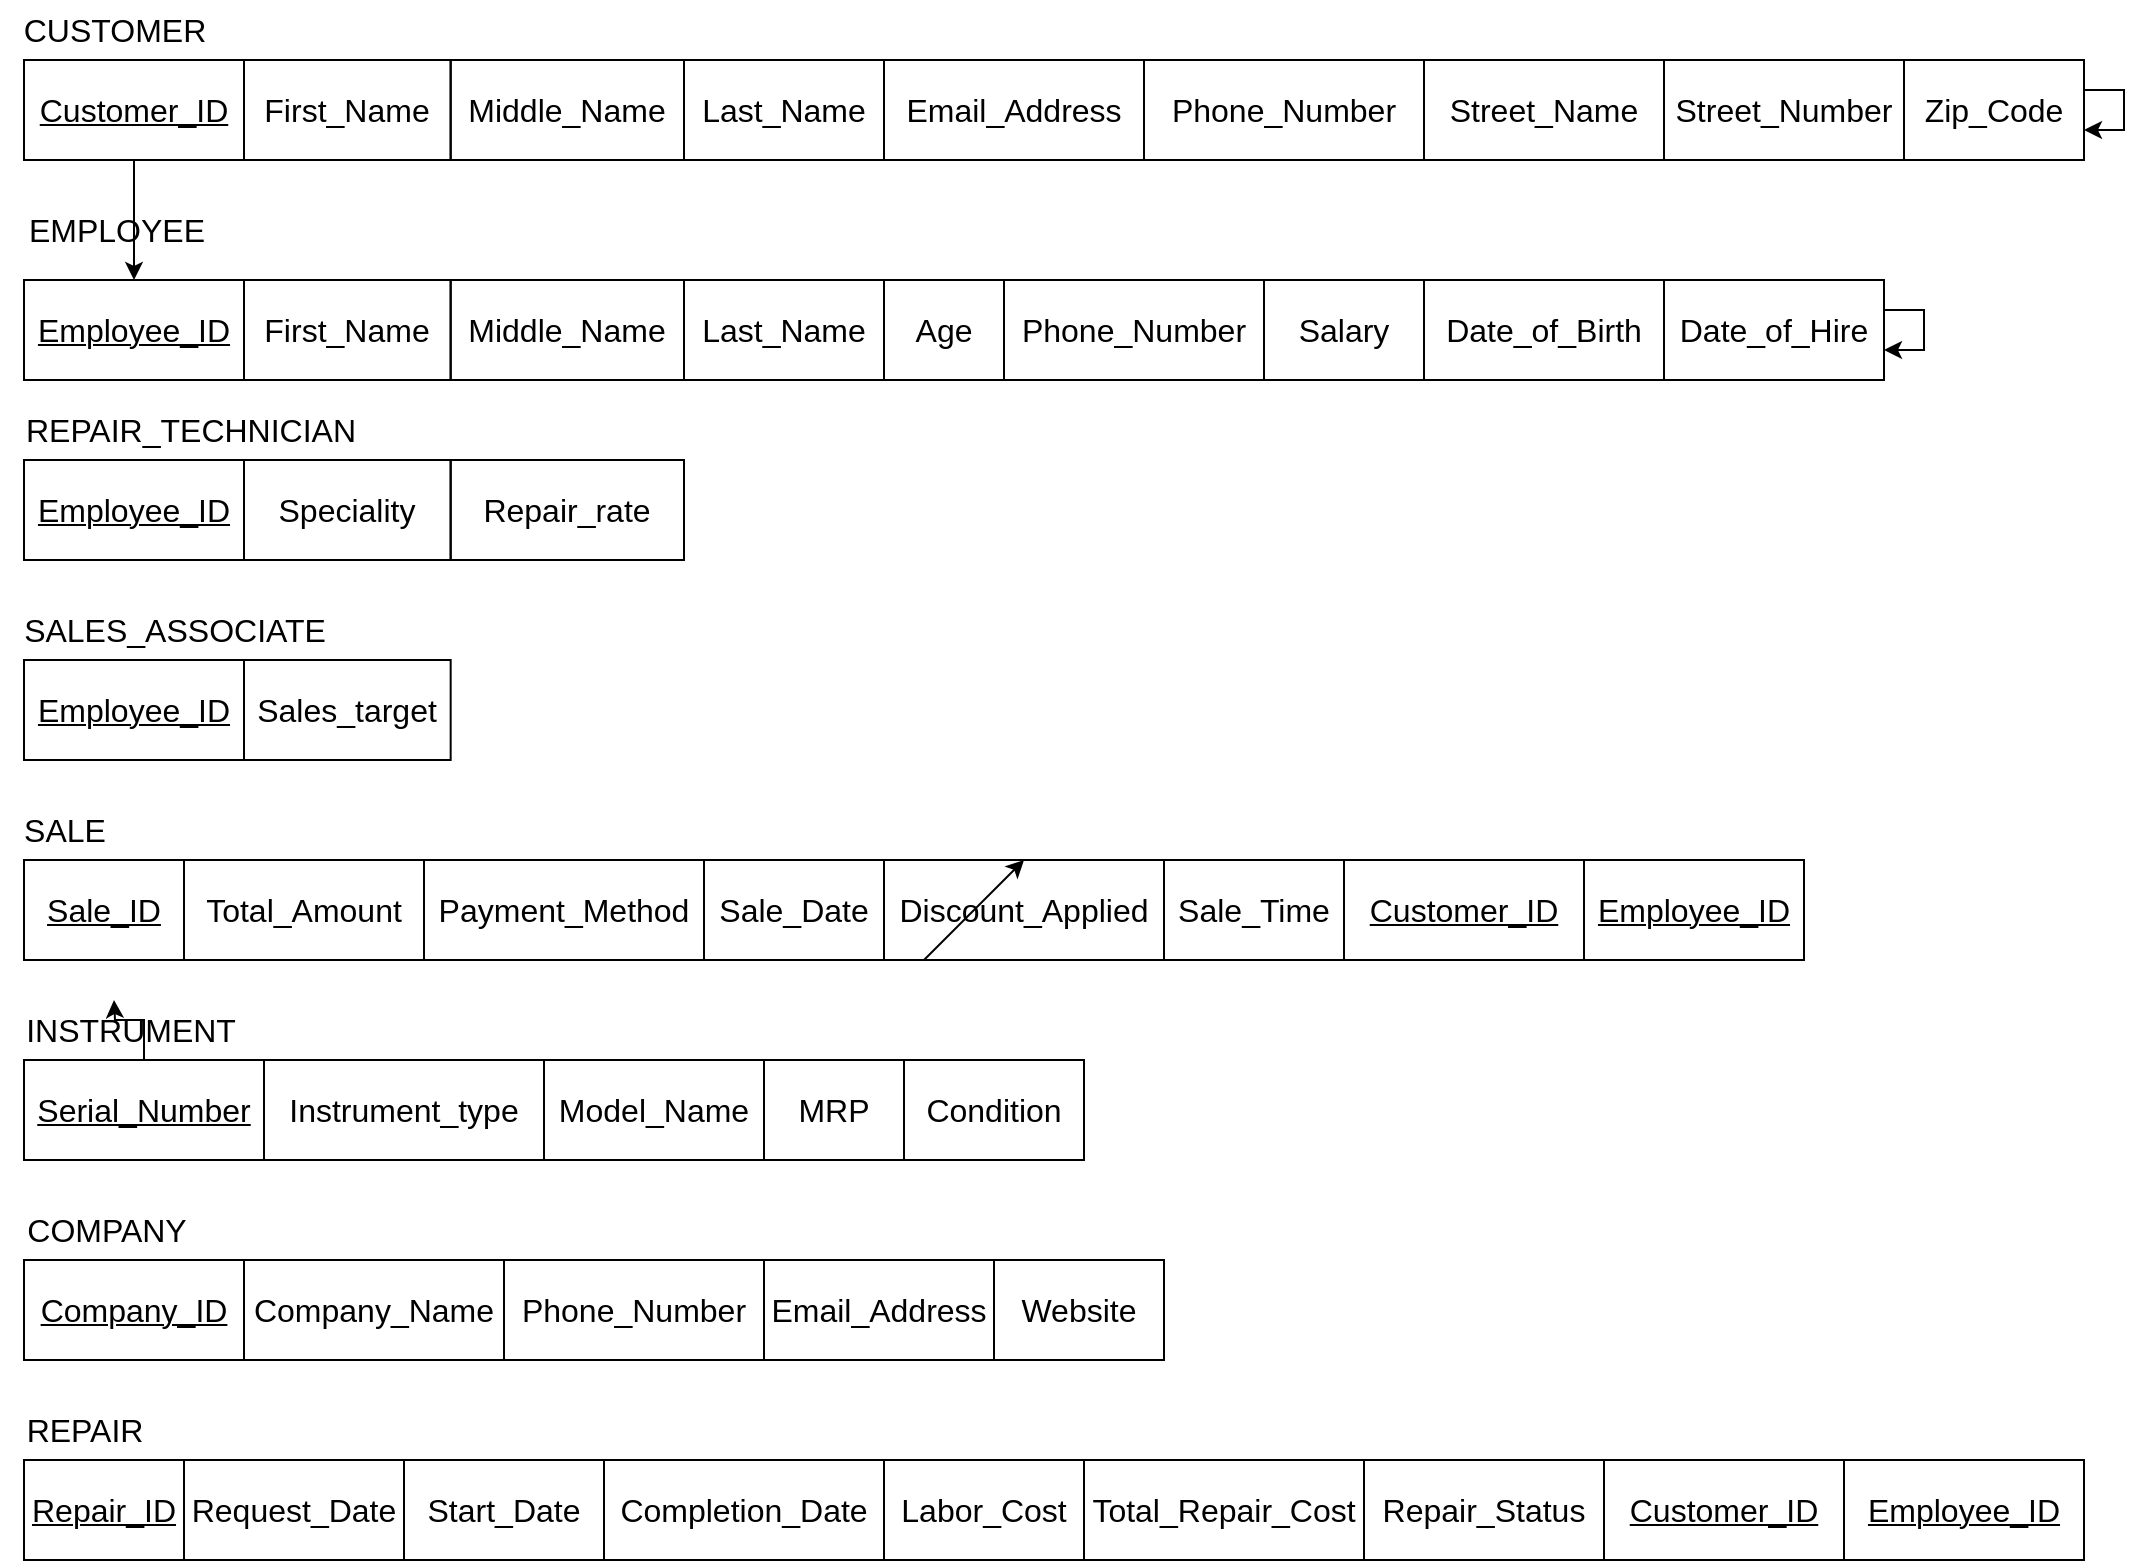 <mxfile version="28.0.9">
  <diagram name="Page-1" id="nyhaTgFbLSo5L8F2odN6">
    <mxGraphModel dx="1426" dy="785" grid="1" gridSize="10" guides="1" tooltips="1" connect="0" arrows="1" fold="1" page="1" pageScale="1" pageWidth="1169" pageHeight="827" background="light-dark(#FFFFFF,#FFFFFF)" math="0" shadow="0">
      <root>
        <mxCell id="0" />
        <mxCell id="1" parent="0" />
        <mxCell id="7J4mst942xka8f7Hf3pl-36" value="&lt;font&gt;&lt;span style=&quot;font-size: 16px;&quot;&gt;CUSTOMER&lt;/span&gt;&lt;/font&gt;" style="text;html=1;align=center;verticalAlign=middle;resizable=0;points=[];autosize=1;strokeColor=none;fillColor=none;fontColor=light-dark(#000000,#000000);" parent="1" vertex="1">
          <mxGeometry x="30" y="20" width="110" height="30" as="geometry" />
        </mxCell>
        <mxCell id="7J4mst942xka8f7Hf3pl-37" value="" style="group" parent="1" vertex="1" connectable="0">
          <mxGeometry x="40" y="50" width="1030" height="50" as="geometry" />
        </mxCell>
        <mxCell id="7J4mst942xka8f7Hf3pl-9" value="&lt;u&gt;&lt;font style=&quot;font-size: 16px;&quot;&gt;Customer_ID&lt;/font&gt;&lt;/u&gt;" style="whiteSpace=wrap;html=1;align=center;fillColor=none;fontColor=light-dark(#000000,#000000);labelBorderColor=none;strokeColor=light-dark(#000000,#000000);" parent="7J4mst942xka8f7Hf3pl-37" vertex="1">
          <mxGeometry width="110" height="50" as="geometry" />
        </mxCell>
        <mxCell id="7J4mst942xka8f7Hf3pl-25" value="&lt;span style=&quot;font-size: 16px;&quot;&gt;First_Name&lt;/span&gt;" style="whiteSpace=wrap;html=1;align=center;fillColor=none;fontColor=light-dark(#000000,#000000);labelBorderColor=none;strokeColor=light-dark(#000000,#000000);" parent="7J4mst942xka8f7Hf3pl-37" vertex="1">
          <mxGeometry x="110" width="103.33" height="50" as="geometry" />
        </mxCell>
        <mxCell id="7J4mst942xka8f7Hf3pl-26" value="&lt;span style=&quot;font-size: 16px;&quot;&gt;Middle_Name&lt;/span&gt;" style="whiteSpace=wrap;html=1;align=center;fillColor=none;fontColor=light-dark(#000000,#000000);labelBorderColor=none;strokeColor=light-dark(#000000,#000000);" parent="7J4mst942xka8f7Hf3pl-37" vertex="1">
          <mxGeometry x="213.33" width="116.67" height="50" as="geometry" />
        </mxCell>
        <mxCell id="7J4mst942xka8f7Hf3pl-27" value="&lt;span style=&quot;font-size: 16px;&quot;&gt;Last_Name&lt;/span&gt;" style="whiteSpace=wrap;html=1;align=center;fillColor=none;fontColor=light-dark(#000000,#000000);labelBorderColor=none;strokeColor=light-dark(#000000,#000000);" parent="7J4mst942xka8f7Hf3pl-37" vertex="1">
          <mxGeometry x="330" width="100" height="50" as="geometry" />
        </mxCell>
        <mxCell id="7J4mst942xka8f7Hf3pl-28" value="&lt;span style=&quot;font-size: 16px;&quot;&gt;Email_Address&lt;/span&gt;" style="whiteSpace=wrap;html=1;align=center;fillColor=none;fontColor=light-dark(#000000,#000000);labelBorderColor=none;strokeColor=light-dark(#000000,#000000);" parent="7J4mst942xka8f7Hf3pl-37" vertex="1">
          <mxGeometry x="430" width="130" height="50" as="geometry" />
        </mxCell>
        <mxCell id="7J4mst942xka8f7Hf3pl-29" value="&lt;span style=&quot;font-size: 16px;&quot;&gt;Street_Name&lt;/span&gt;" style="whiteSpace=wrap;html=1;align=center;fillColor=none;fontColor=light-dark(#000000,#000000);labelBorderColor=none;strokeColor=light-dark(#000000,#000000);" parent="7J4mst942xka8f7Hf3pl-37" vertex="1">
          <mxGeometry x="700" width="120" height="50" as="geometry" />
        </mxCell>
        <mxCell id="7J4mst942xka8f7Hf3pl-30" value="&lt;span style=&quot;font-size: 16px;&quot;&gt;Street_Number&lt;/span&gt;" style="whiteSpace=wrap;html=1;align=center;fillColor=none;fontColor=light-dark(#000000,#000000);labelBorderColor=none;strokeColor=light-dark(#000000,#000000);" parent="7J4mst942xka8f7Hf3pl-37" vertex="1">
          <mxGeometry x="820" width="120" height="50" as="geometry" />
        </mxCell>
        <mxCell id="7J4mst942xka8f7Hf3pl-31" value="&lt;span style=&quot;font-size: 16px;&quot;&gt;Zip_Code&lt;/span&gt;" style="whiteSpace=wrap;html=1;align=center;fillColor=none;fontColor=light-dark(#000000,#000000);labelBorderColor=none;strokeColor=light-dark(#000000,#000000);" parent="7J4mst942xka8f7Hf3pl-37" vertex="1">
          <mxGeometry x="940" width="90" height="50" as="geometry" />
        </mxCell>
        <mxCell id="7J4mst942xka8f7Hf3pl-32" value="&lt;span style=&quot;font-size: 16px;&quot;&gt;Phone_Number&lt;/span&gt;" style="whiteSpace=wrap;html=1;align=center;fillColor=none;fontColor=light-dark(#000000,#000000);labelBorderColor=none;strokeColor=light-dark(#000000,#000000);" parent="7J4mst942xka8f7Hf3pl-37" vertex="1">
          <mxGeometry x="560" width="140" height="50" as="geometry" />
        </mxCell>
        <mxCell id="7J4mst942xka8f7Hf3pl-33" style="edgeStyle=orthogonalEdgeStyle;rounded=0;orthogonalLoop=1;jettySize=auto;html=1;" parent="7J4mst942xka8f7Hf3pl-37" source="7J4mst942xka8f7Hf3pl-31" target="7J4mst942xka8f7Hf3pl-31" edge="1">
          <mxGeometry relative="1" as="geometry" />
        </mxCell>
        <mxCell id="7J4mst942xka8f7Hf3pl-51" value="" style="group" parent="1" vertex="1" connectable="0">
          <mxGeometry x="40" y="250" width="930" height="50" as="geometry" />
        </mxCell>
        <mxCell id="7J4mst942xka8f7Hf3pl-52" value="&lt;u&gt;&lt;font style=&quot;font-size: 16px;&quot;&gt;Employee_ID&lt;/font&gt;&lt;/u&gt;" style="whiteSpace=wrap;html=1;align=center;fillColor=none;fontColor=light-dark(#000000,#000000);labelBorderColor=none;strokeColor=light-dark(#000000,#000000);" parent="7J4mst942xka8f7Hf3pl-51" vertex="1">
          <mxGeometry width="110" height="50" as="geometry" />
        </mxCell>
        <mxCell id="7J4mst942xka8f7Hf3pl-53" value="&lt;span style=&quot;font-size: 16px;&quot;&gt;Speciality&lt;/span&gt;" style="whiteSpace=wrap;html=1;align=center;fillColor=none;fontColor=light-dark(#000000,#000000);labelBorderColor=none;strokeColor=light-dark(#000000,#000000);" parent="7J4mst942xka8f7Hf3pl-51" vertex="1">
          <mxGeometry x="110" width="103.33" height="50" as="geometry" />
        </mxCell>
        <mxCell id="7J4mst942xka8f7Hf3pl-54" value="&lt;span style=&quot;font-size: 16px;&quot;&gt;Repair_rate&lt;/span&gt;" style="whiteSpace=wrap;html=1;align=center;fillColor=none;fontColor=light-dark(#000000,#000000);labelBorderColor=none;strokeColor=light-dark(#000000,#000000);" parent="7J4mst942xka8f7Hf3pl-51" vertex="1">
          <mxGeometry x="213.33" width="116.67" height="50" as="geometry" />
        </mxCell>
        <mxCell id="7J4mst942xka8f7Hf3pl-62" value="" style="group" parent="1" vertex="1" connectable="0">
          <mxGeometry x="40" y="350" width="930" height="50" as="geometry" />
        </mxCell>
        <mxCell id="7J4mst942xka8f7Hf3pl-63" value="&lt;u&gt;&lt;font style=&quot;font-size: 16px;&quot;&gt;Employee_ID&lt;/font&gt;&lt;/u&gt;" style="whiteSpace=wrap;html=1;align=center;fillColor=none;fontColor=light-dark(#000000,#000000);labelBorderColor=none;strokeColor=light-dark(#000000,#000000);" parent="7J4mst942xka8f7Hf3pl-62" vertex="1">
          <mxGeometry width="110" height="50" as="geometry" />
        </mxCell>
        <mxCell id="7J4mst942xka8f7Hf3pl-64" value="&lt;span style=&quot;font-size: 16px;&quot;&gt;Sales_target&lt;/span&gt;" style="whiteSpace=wrap;html=1;align=center;fillColor=none;fontColor=light-dark(#000000,#000000);labelBorderColor=none;strokeColor=light-dark(#000000,#000000);" parent="7J4mst942xka8f7Hf3pl-62" vertex="1">
          <mxGeometry x="110" width="103.33" height="50" as="geometry" />
        </mxCell>
        <mxCell id="7J4mst942xka8f7Hf3pl-74" value="&lt;span style=&quot;font-size: 16px;&quot;&gt;EMPLOYEE&lt;/span&gt;" style="text;html=1;align=center;verticalAlign=middle;resizable=0;points=[];autosize=1;strokeColor=none;fillColor=none;fontColor=light-dark(#000000,#000000);" parent="1" vertex="1">
          <mxGeometry x="31" y="120" width="110" height="30" as="geometry" />
        </mxCell>
        <mxCell id="7J4mst942xka8f7Hf3pl-76" value="&lt;span style=&quot;font-size: 16px;&quot;&gt;REPAIR_TECHNICIAN&lt;/span&gt;" style="text;html=1;align=center;verticalAlign=middle;resizable=0;points=[];autosize=1;strokeColor=none;fillColor=none;fontColor=light-dark(#000000,#000000);" parent="1" vertex="1">
          <mxGeometry x="28.34" y="220" width="190" height="30" as="geometry" />
        </mxCell>
        <mxCell id="7J4mst942xka8f7Hf3pl-77" value="&lt;span style=&quot;font-size: 16px;&quot;&gt;SALES_ASSOCIATE&lt;/span&gt;" style="text;html=1;align=center;verticalAlign=middle;resizable=0;points=[];autosize=1;strokeColor=none;fillColor=none;fontColor=light-dark(#000000,#000000);" parent="1" vertex="1">
          <mxGeometry x="30" y="320" width="170" height="30" as="geometry" />
        </mxCell>
        <mxCell id="7J4mst942xka8f7Hf3pl-103" value="" style="edgeStyle=orthogonalEdgeStyle;rounded=0;orthogonalLoop=1;jettySize=auto;html=1;" parent="1" source="7J4mst942xka8f7Hf3pl-93" edge="1">
          <mxGeometry relative="1" as="geometry">
            <mxPoint x="95" y="550" as="sourcePoint" />
            <mxPoint x="85" y="520" as="targetPoint" />
          </mxGeometry>
        </mxCell>
        <mxCell id="7J4mst942xka8f7Hf3pl-93" value="&lt;u&gt;&lt;font style=&quot;font-size: 16px;&quot;&gt;Serial_Number&lt;/font&gt;&lt;/u&gt;" style="whiteSpace=wrap;html=1;align=center;fillColor=none;fontColor=light-dark(#000000,#000000);labelBorderColor=none;strokeColor=light-dark(#000000,#000000);" parent="1" vertex="1">
          <mxGeometry x="40" y="550" width="120" height="50" as="geometry" />
        </mxCell>
        <mxCell id="7J4mst942xka8f7Hf3pl-94" value="&lt;span style=&quot;font-size: 16px;&quot;&gt;Model_Name&lt;/span&gt;" style="whiteSpace=wrap;html=1;align=center;fillColor=none;fontColor=light-dark(#000000,#000000);labelBorderColor=none;strokeColor=light-dark(#000000,#000000);" parent="1" vertex="1">
          <mxGeometry x="300" y="550" width="110" height="50" as="geometry" />
        </mxCell>
        <mxCell id="7J4mst942xka8f7Hf3pl-95" value="&lt;span style=&quot;font-size: 16px;&quot;&gt;Instrument_type&lt;/span&gt;" style="whiteSpace=wrap;html=1;align=center;fillColor=none;fontColor=light-dark(#000000,#000000);labelBorderColor=none;strokeColor=light-dark(#000000,#000000);" parent="1" vertex="1">
          <mxGeometry x="160" y="550" width="140" height="50" as="geometry" />
        </mxCell>
        <mxCell id="7J4mst942xka8f7Hf3pl-96" value="&lt;span style=&quot;font-size: 16px;&quot;&gt;MRP&lt;/span&gt;" style="whiteSpace=wrap;html=1;align=center;fillColor=none;fontColor=light-dark(#000000,#000000);labelBorderColor=none;strokeColor=light-dark(#000000,#000000);" parent="1" vertex="1">
          <mxGeometry x="410" y="550" width="70" height="50" as="geometry" />
        </mxCell>
        <mxCell id="7J4mst942xka8f7Hf3pl-97" value="&lt;span style=&quot;font-size: 16px;&quot;&gt;Condition&lt;/span&gt;" style="whiteSpace=wrap;html=1;align=center;fillColor=none;fontColor=light-dark(#000000,#000000);labelBorderColor=none;strokeColor=light-dark(#000000,#000000);" parent="1" vertex="1">
          <mxGeometry x="480" y="550" width="90" height="50" as="geometry" />
        </mxCell>
        <mxCell id="7J4mst942xka8f7Hf3pl-104" value="&lt;span style=&quot;font-size: 16px;&quot;&gt;INSTRUMENT&lt;/span&gt;" style="text;html=1;align=center;verticalAlign=middle;resizable=0;points=[];autosize=1;strokeColor=none;fillColor=none;fontColor=light-dark(#000000,#000000);" parent="1" vertex="1">
          <mxGeometry x="28.34" y="520" width="130" height="30" as="geometry" />
        </mxCell>
        <mxCell id="7J4mst942xka8f7Hf3pl-105" value="" style="group" parent="1" vertex="1" connectable="0">
          <mxGeometry x="30" y="420" width="670" height="80" as="geometry" />
        </mxCell>
        <mxCell id="7J4mst942xka8f7Hf3pl-90" value="&lt;span style=&quot;font-size: 16px;&quot;&gt;SALE&lt;/span&gt;" style="text;html=1;align=center;verticalAlign=middle;resizable=0;points=[];autosize=1;strokeColor=none;fillColor=none;fontColor=light-dark(#000000,#000000);" parent="7J4mst942xka8f7Hf3pl-105" vertex="1">
          <mxGeometry width="60" height="30" as="geometry" />
        </mxCell>
        <mxCell id="7J4mst942xka8f7Hf3pl-91" value="" style="group" parent="7J4mst942xka8f7Hf3pl-105" vertex="1" connectable="0">
          <mxGeometry x="10" y="30" width="660" height="50" as="geometry" />
        </mxCell>
        <mxCell id="7J4mst942xka8f7Hf3pl-79" value="&lt;u&gt;&lt;font style=&quot;font-size: 16px;&quot;&gt;Sale_ID&lt;/font&gt;&lt;/u&gt;" style="whiteSpace=wrap;html=1;align=center;fillColor=none;fontColor=light-dark(#000000,#000000);labelBorderColor=none;strokeColor=light-dark(#000000,#000000);" parent="7J4mst942xka8f7Hf3pl-91" vertex="1">
          <mxGeometry width="80" height="50" as="geometry" />
        </mxCell>
        <mxCell id="7J4mst942xka8f7Hf3pl-80" value="&lt;span style=&quot;font-size: 16px;&quot;&gt;Total_Amount&lt;/span&gt;" style="whiteSpace=wrap;html=1;align=center;fillColor=none;fontColor=light-dark(#000000,#000000);labelBorderColor=none;strokeColor=light-dark(#000000,#000000);" parent="7J4mst942xka8f7Hf3pl-91" vertex="1">
          <mxGeometry x="80" width="120" height="50" as="geometry" />
        </mxCell>
        <mxCell id="7J4mst942xka8f7Hf3pl-81" value="&lt;span style=&quot;font-size: 16px;&quot;&gt;Payment_Method&lt;/span&gt;" style="whiteSpace=wrap;html=1;align=center;fillColor=none;fontColor=light-dark(#000000,#000000);labelBorderColor=none;strokeColor=light-dark(#000000,#000000);" parent="7J4mst942xka8f7Hf3pl-91" vertex="1">
          <mxGeometry x="200" width="140" height="50" as="geometry" />
        </mxCell>
        <mxCell id="7J4mst942xka8f7Hf3pl-82" value="&lt;span style=&quot;font-size: 16px;&quot;&gt;Discount_Applied&lt;/span&gt;" style="whiteSpace=wrap;html=1;align=center;fillColor=none;fontColor=light-dark(#000000,#000000);labelBorderColor=none;strokeColor=light-dark(#000000,#000000);" parent="7J4mst942xka8f7Hf3pl-91" vertex="1">
          <mxGeometry x="430" width="140" height="50" as="geometry" />
        </mxCell>
        <mxCell id="7J4mst942xka8f7Hf3pl-83" value="&lt;span style=&quot;font-size: 16px;&quot;&gt;Sale_Date&lt;/span&gt;" style="whiteSpace=wrap;html=1;align=center;fillColor=none;fontColor=light-dark(#000000,#000000);labelBorderColor=none;strokeColor=light-dark(#000000,#000000);" parent="7J4mst942xka8f7Hf3pl-91" vertex="1">
          <mxGeometry x="340" width="90" height="50" as="geometry" />
        </mxCell>
        <mxCell id="7J4mst942xka8f7Hf3pl-87" value="&lt;span style=&quot;font-size: 16px;&quot;&gt;Sale_Time&lt;/span&gt;" style="whiteSpace=wrap;html=1;align=center;fillColor=none;fontColor=light-dark(#000000,#000000);labelBorderColor=none;strokeColor=light-dark(#000000,#000000);" parent="7J4mst942xka8f7Hf3pl-91" vertex="1">
          <mxGeometry x="570" width="90" height="50" as="geometry" />
        </mxCell>
        <mxCell id="7J4mst942xka8f7Hf3pl-107" value="&lt;span style=&quot;font-size: 16px;&quot;&gt;COMPANY&lt;/span&gt;" style="text;html=1;align=center;verticalAlign=middle;resizable=0;points=[];autosize=1;strokeColor=none;fillColor=none;fontColor=light-dark(#000000,#000000);container=0;" parent="1" vertex="1">
          <mxGeometry x="31" y="620" width="100" height="30" as="geometry" />
        </mxCell>
        <mxCell id="7J4mst942xka8f7Hf3pl-116" value="" style="group" parent="1" vertex="1" connectable="0">
          <mxGeometry x="40" y="650" width="570" height="50" as="geometry" />
        </mxCell>
        <mxCell id="7J4mst942xka8f7Hf3pl-109" value="&lt;u&gt;&lt;font style=&quot;font-size: 16px;&quot;&gt;Company_ID&lt;/font&gt;&lt;/u&gt;" style="whiteSpace=wrap;html=1;align=center;fillColor=none;fontColor=light-dark(#000000,#000000);labelBorderColor=none;strokeColor=light-dark(#000000,#000000);container=0;" parent="7J4mst942xka8f7Hf3pl-116" vertex="1">
          <mxGeometry width="110" height="50" as="geometry" />
        </mxCell>
        <mxCell id="7J4mst942xka8f7Hf3pl-110" value="&lt;span style=&quot;font-size: 16px;&quot;&gt;Company_Name&lt;/span&gt;" style="whiteSpace=wrap;html=1;align=center;fillColor=none;fontColor=light-dark(#000000,#000000);labelBorderColor=none;strokeColor=light-dark(#000000,#000000);container=0;" parent="7J4mst942xka8f7Hf3pl-116" vertex="1">
          <mxGeometry x="110" width="130" height="50" as="geometry" />
        </mxCell>
        <mxCell id="7J4mst942xka8f7Hf3pl-112" value="&lt;span style=&quot;font-size: 16px;&quot;&gt;Website&lt;/span&gt;" style="whiteSpace=wrap;html=1;align=center;fillColor=none;fontColor=light-dark(#000000,#000000);labelBorderColor=none;strokeColor=light-dark(#000000,#000000);container=0;" parent="7J4mst942xka8f7Hf3pl-116" vertex="1">
          <mxGeometry x="485" width="85" height="50" as="geometry" />
        </mxCell>
        <mxCell id="7J4mst942xka8f7Hf3pl-113" value="&lt;span style=&quot;font-size: 16px;&quot;&gt;Email_Address&lt;/span&gt;" style="whiteSpace=wrap;html=1;align=center;fillColor=none;fontColor=light-dark(#000000,#000000);labelBorderColor=none;strokeColor=light-dark(#000000,#000000);container=0;" parent="7J4mst942xka8f7Hf3pl-116" vertex="1">
          <mxGeometry x="370" width="115" height="50" as="geometry" />
        </mxCell>
        <mxCell id="7J4mst942xka8f7Hf3pl-111" value="&lt;span style=&quot;font-size: 16px;&quot;&gt;Phone_Number&lt;/span&gt;" style="whiteSpace=wrap;html=1;align=center;fillColor=none;fontColor=light-dark(#000000,#000000);labelBorderColor=none;strokeColor=light-dark(#000000,#000000);container=0;" parent="7J4mst942xka8f7Hf3pl-116" vertex="1">
          <mxGeometry x="240" width="130" height="50" as="geometry" />
        </mxCell>
        <mxCell id="7J4mst942xka8f7Hf3pl-118" value="&lt;span style=&quot;font-size: 16px;&quot;&gt;REPAIR&lt;/span&gt;" style="text;html=1;align=center;verticalAlign=middle;resizable=0;points=[];autosize=1;strokeColor=none;fillColor=none;fontColor=light-dark(#000000,#000000);" parent="1" vertex="1">
          <mxGeometry x="30" y="720" width="80" height="30" as="geometry" />
        </mxCell>
        <mxCell id="7J4mst942xka8f7Hf3pl-119" value="" style="group" parent="1" vertex="1" connectable="0">
          <mxGeometry x="40" y="750" width="670" height="50" as="geometry" />
        </mxCell>
        <mxCell id="7J4mst942xka8f7Hf3pl-120" value="&lt;u&gt;&lt;font style=&quot;font-size: 16px;&quot;&gt;Repair_ID&lt;/font&gt;&lt;/u&gt;" style="whiteSpace=wrap;html=1;align=center;fillColor=none;fontColor=light-dark(#000000,#000000);labelBorderColor=none;strokeColor=light-dark(#000000,#000000);" parent="7J4mst942xka8f7Hf3pl-119" vertex="1">
          <mxGeometry width="80" height="50" as="geometry" />
        </mxCell>
        <mxCell id="7J4mst942xka8f7Hf3pl-122" value="&lt;span style=&quot;font-size: 16px;&quot;&gt;Completion_Date&lt;/span&gt;" style="whiteSpace=wrap;html=1;align=center;fillColor=none;fontColor=light-dark(#000000,#000000);labelBorderColor=none;strokeColor=light-dark(#000000,#000000);" parent="7J4mst942xka8f7Hf3pl-119" vertex="1">
          <mxGeometry x="290" width="140" height="50" as="geometry" />
        </mxCell>
        <mxCell id="7J4mst942xka8f7Hf3pl-124" value="&lt;span style=&quot;font-size: 16px;&quot;&gt;Request_Date&lt;/span&gt;" style="whiteSpace=wrap;html=1;align=center;fillColor=none;fontColor=light-dark(#000000,#000000);labelBorderColor=none;strokeColor=light-dark(#000000,#000000);" parent="7J4mst942xka8f7Hf3pl-119" vertex="1">
          <mxGeometry x="80" width="110" height="50" as="geometry" />
        </mxCell>
        <mxCell id="7J4mst942xka8f7Hf3pl-121" value="&lt;span style=&quot;font-size: 16px;&quot;&gt;Start_Date&lt;/span&gt;" style="whiteSpace=wrap;html=1;align=center;fillColor=none;fontColor=light-dark(#000000,#000000);labelBorderColor=none;strokeColor=light-dark(#000000,#000000);" parent="7J4mst942xka8f7Hf3pl-119" vertex="1">
          <mxGeometry x="190" width="100" height="50" as="geometry" />
        </mxCell>
        <mxCell id="7J4mst942xka8f7Hf3pl-125" value="&lt;span style=&quot;font-size: 16px;&quot;&gt;Labor_Cost&lt;/span&gt;" style="whiteSpace=wrap;html=1;align=center;fillColor=none;fontColor=light-dark(#000000,#000000);labelBorderColor=none;strokeColor=light-dark(#000000,#000000);" parent="7J4mst942xka8f7Hf3pl-119" vertex="1">
          <mxGeometry x="430" width="100" height="50" as="geometry" />
        </mxCell>
        <mxCell id="7J4mst942xka8f7Hf3pl-123" value="&lt;span style=&quot;font-size: 16px;&quot;&gt;Total_Repair_Cost&lt;/span&gt;" style="whiteSpace=wrap;html=1;align=center;fillColor=none;fontColor=light-dark(#000000,#000000);labelBorderColor=none;strokeColor=light-dark(#000000,#000000);" parent="7J4mst942xka8f7Hf3pl-119" vertex="1">
          <mxGeometry x="530" width="140" height="50" as="geometry" />
        </mxCell>
        <mxCell id="7J4mst942xka8f7Hf3pl-126" value="&lt;span style=&quot;font-size: 16px;&quot;&gt;Repair_Status&lt;/span&gt;" style="whiteSpace=wrap;html=1;align=center;fillColor=none;fontColor=light-dark(#000000,#000000);labelBorderColor=none;strokeColor=light-dark(#000000,#000000);" parent="1" vertex="1">
          <mxGeometry x="710" y="750" width="120" height="50" as="geometry" />
        </mxCell>
        <mxCell id="7J4mst942xka8f7Hf3pl-127" value="&lt;u&gt;&lt;font style=&quot;font-size: 16px;&quot;&gt;Customer_ID&lt;/font&gt;&lt;/u&gt;" style="whiteSpace=wrap;html=1;align=center;fillColor=none;fontColor=light-dark(#000000,#000000);labelBorderColor=none;strokeColor=light-dark(#000000,#000000);" parent="1" vertex="1">
          <mxGeometry x="830" y="750" width="120" height="50" as="geometry" />
        </mxCell>
        <mxCell id="7J4mst942xka8f7Hf3pl-128" value="&lt;u&gt;&lt;font style=&quot;font-size: 16px;&quot;&gt;Employee_ID&lt;/font&gt;&lt;/u&gt;" style="whiteSpace=wrap;html=1;align=center;fillColor=none;fontColor=light-dark(#000000,#000000);labelBorderColor=none;strokeColor=light-dark(#000000,#000000);" parent="1" vertex="1">
          <mxGeometry x="950" y="750" width="120" height="50" as="geometry" />
        </mxCell>
        <mxCell id="7J4mst942xka8f7Hf3pl-129" value="" style="endArrow=classic;html=1;rounded=0;" parent="1" edge="1">
          <mxGeometry width="50" height="50" relative="1" as="geometry">
            <mxPoint x="490" y="500" as="sourcePoint" />
            <mxPoint x="540" y="450" as="targetPoint" />
          </mxGeometry>
        </mxCell>
        <mxCell id="7J4mst942xka8f7Hf3pl-50" value="" style="group" parent="1" vertex="1" connectable="0">
          <mxGeometry x="40" y="160" width="930" height="50" as="geometry" />
        </mxCell>
        <mxCell id="7J4mst942xka8f7Hf3pl-39" value="&lt;u&gt;&lt;font style=&quot;font-size: 16px;&quot;&gt;Employee_ID&lt;/font&gt;&lt;/u&gt;" style="whiteSpace=wrap;html=1;align=center;fillColor=none;fontColor=light-dark(#000000,#000000);labelBorderColor=none;strokeColor=light-dark(#000000,#000000);" parent="7J4mst942xka8f7Hf3pl-50" vertex="1">
          <mxGeometry width="110" height="50" as="geometry" />
        </mxCell>
        <mxCell id="7J4mst942xka8f7Hf3pl-40" value="&lt;span style=&quot;font-size: 16px;&quot;&gt;First_Name&lt;/span&gt;" style="whiteSpace=wrap;html=1;align=center;fillColor=none;fontColor=light-dark(#000000,#000000);labelBorderColor=none;strokeColor=light-dark(#000000,#000000);" parent="7J4mst942xka8f7Hf3pl-50" vertex="1">
          <mxGeometry x="110" width="103.33" height="50" as="geometry" />
        </mxCell>
        <mxCell id="7J4mst942xka8f7Hf3pl-41" value="&lt;span style=&quot;font-size: 16px;&quot;&gt;Middle_Name&lt;/span&gt;" style="whiteSpace=wrap;html=1;align=center;fillColor=none;fontColor=light-dark(#000000,#000000);labelBorderColor=none;strokeColor=light-dark(#000000,#000000);" parent="7J4mst942xka8f7Hf3pl-50" vertex="1">
          <mxGeometry x="213.33" width="116.67" height="50" as="geometry" />
        </mxCell>
        <mxCell id="7J4mst942xka8f7Hf3pl-42" value="&lt;span style=&quot;font-size: 16px;&quot;&gt;Last_Name&lt;/span&gt;" style="whiteSpace=wrap;html=1;align=center;fillColor=none;fontColor=light-dark(#000000,#000000);labelBorderColor=none;strokeColor=light-dark(#000000,#000000);" parent="7J4mst942xka8f7Hf3pl-50" vertex="1">
          <mxGeometry x="330" width="100" height="50" as="geometry" />
        </mxCell>
        <mxCell id="7J4mst942xka8f7Hf3pl-43" value="&lt;span style=&quot;font-size: 16px;&quot;&gt;Age&lt;/span&gt;" style="whiteSpace=wrap;html=1;align=center;fillColor=none;fontColor=light-dark(#000000,#000000);labelBorderColor=none;strokeColor=light-dark(#000000,#000000);" parent="7J4mst942xka8f7Hf3pl-50" vertex="1">
          <mxGeometry x="430" width="60" height="50" as="geometry" />
        </mxCell>
        <mxCell id="7J4mst942xka8f7Hf3pl-44" value="&lt;span style=&quot;font-size: 16px;&quot;&gt;Salary&lt;/span&gt;" style="whiteSpace=wrap;html=1;align=center;fillColor=none;fontColor=light-dark(#000000,#000000);labelBorderColor=none;strokeColor=light-dark(#000000,#000000);" parent="7J4mst942xka8f7Hf3pl-50" vertex="1">
          <mxGeometry x="620" width="80" height="50" as="geometry" />
        </mxCell>
        <mxCell id="7J4mst942xka8f7Hf3pl-45" value="&lt;span style=&quot;font-size: 16px;&quot;&gt;Date_of_Birth&lt;/span&gt;" style="whiteSpace=wrap;html=1;align=center;fillColor=none;fontColor=light-dark(#000000,#000000);labelBorderColor=none;strokeColor=light-dark(#000000,#000000);" parent="7J4mst942xka8f7Hf3pl-50" vertex="1">
          <mxGeometry x="700" width="120" height="50" as="geometry" />
        </mxCell>
        <mxCell id="7J4mst942xka8f7Hf3pl-46" value="&lt;span style=&quot;font-size: 16px;&quot;&gt;Date_of_Hire&lt;/span&gt;" style="whiteSpace=wrap;html=1;align=center;fillColor=none;fontColor=light-dark(#000000,#000000);labelBorderColor=none;strokeColor=light-dark(#000000,#000000);" parent="7J4mst942xka8f7Hf3pl-50" vertex="1">
          <mxGeometry x="820" width="110" height="50" as="geometry" />
        </mxCell>
        <mxCell id="7J4mst942xka8f7Hf3pl-47" value="&lt;span style=&quot;font-size: 16px;&quot;&gt;Phone_Number&lt;/span&gt;" style="whiteSpace=wrap;html=1;align=center;fillColor=none;fontColor=light-dark(#000000,#000000);labelBorderColor=none;strokeColor=light-dark(#000000,#000000);" parent="7J4mst942xka8f7Hf3pl-50" vertex="1">
          <mxGeometry x="490" width="130" height="50" as="geometry" />
        </mxCell>
        <mxCell id="7J4mst942xka8f7Hf3pl-48" style="edgeStyle=orthogonalEdgeStyle;rounded=0;orthogonalLoop=1;jettySize=auto;html=1;" parent="7J4mst942xka8f7Hf3pl-50" source="7J4mst942xka8f7Hf3pl-46" target="7J4mst942xka8f7Hf3pl-46" edge="1">
          <mxGeometry relative="1" as="geometry" />
        </mxCell>
        <mxCell id="pR0gCyMrxdm7tPhhBdWK-3" value="&lt;u&gt;&lt;font style=&quot;font-size: 16px;&quot;&gt;Customer_ID&lt;/font&gt;&lt;/u&gt;" style="whiteSpace=wrap;html=1;align=center;fillColor=none;fontColor=light-dark(#000000,#000000);labelBorderColor=none;strokeColor=light-dark(#000000,#000000);" parent="1" vertex="1">
          <mxGeometry x="700" y="450" width="120" height="50" as="geometry" />
        </mxCell>
        <mxCell id="pR0gCyMrxdm7tPhhBdWK-5" value="" style="edgeStyle=orthogonalEdgeStyle;rounded=0;orthogonalLoop=1;jettySize=auto;html=1;" parent="1" source="7J4mst942xka8f7Hf3pl-9" target="7J4mst942xka8f7Hf3pl-39" edge="1">
          <mxGeometry relative="1" as="geometry" />
        </mxCell>
        <mxCell id="pR0gCyMrxdm7tPhhBdWK-7" value="&lt;u&gt;&lt;font style=&quot;font-size: 16px;&quot;&gt;Employee_ID&lt;/font&gt;&lt;/u&gt;" style="whiteSpace=wrap;html=1;align=center;fillColor=none;fontColor=light-dark(#000000,#000000);labelBorderColor=none;strokeColor=light-dark(#000000,#000000);" parent="1" vertex="1">
          <mxGeometry x="820" y="450" width="110" height="50" as="geometry" />
        </mxCell>
      </root>
    </mxGraphModel>
  </diagram>
</mxfile>
